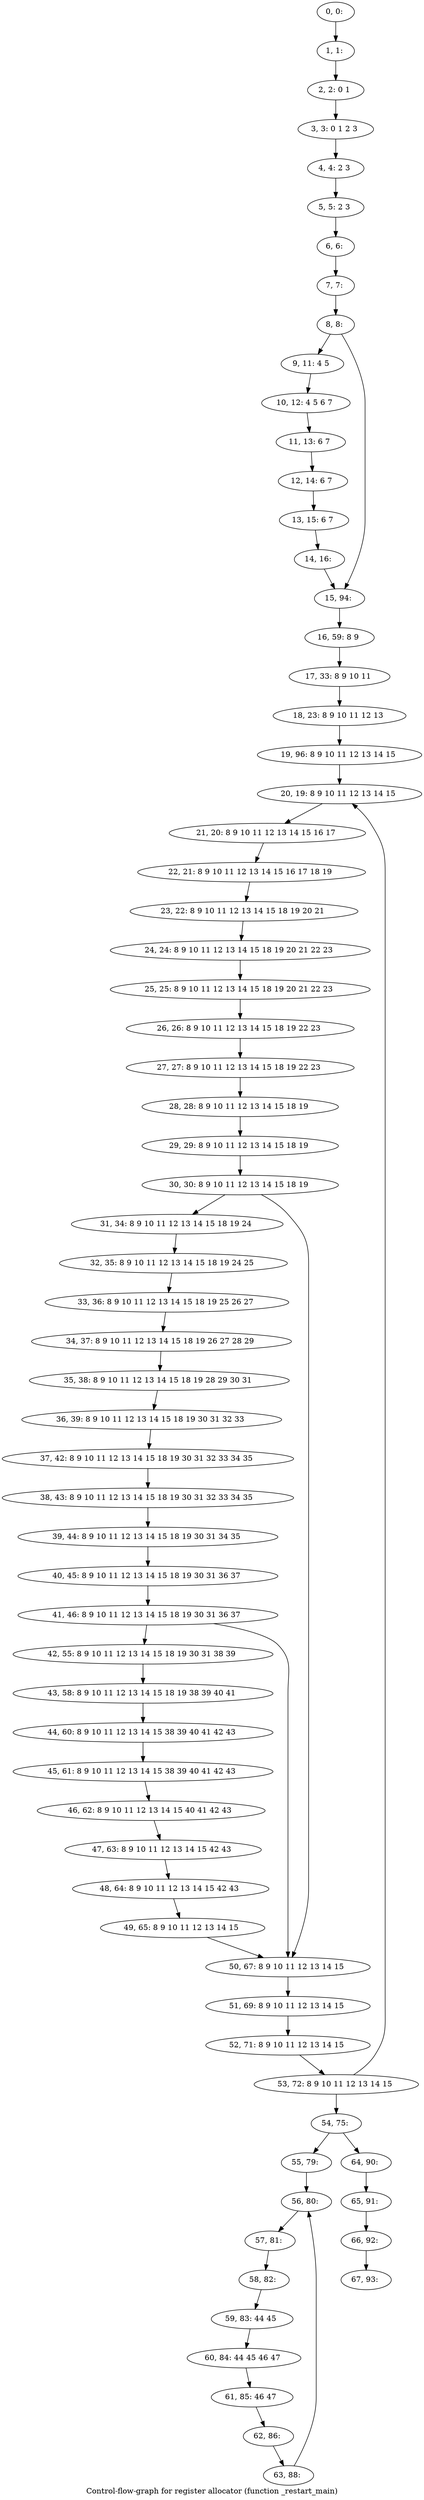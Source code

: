 digraph G {
graph [label="Control-flow-graph for register allocator (function _restart_main)"]
0[label="0, 0: "];
1[label="1, 1: "];
2[label="2, 2: 0 1 "];
3[label="3, 3: 0 1 2 3 "];
4[label="4, 4: 2 3 "];
5[label="5, 5: 2 3 "];
6[label="6, 6: "];
7[label="7, 7: "];
8[label="8, 8: "];
9[label="9, 11: 4 5 "];
10[label="10, 12: 4 5 6 7 "];
11[label="11, 13: 6 7 "];
12[label="12, 14: 6 7 "];
13[label="13, 15: 6 7 "];
14[label="14, 16: "];
15[label="15, 94: "];
16[label="16, 59: 8 9 "];
17[label="17, 33: 8 9 10 11 "];
18[label="18, 23: 8 9 10 11 12 13 "];
19[label="19, 96: 8 9 10 11 12 13 14 15 "];
20[label="20, 19: 8 9 10 11 12 13 14 15 "];
21[label="21, 20: 8 9 10 11 12 13 14 15 16 17 "];
22[label="22, 21: 8 9 10 11 12 13 14 15 16 17 18 19 "];
23[label="23, 22: 8 9 10 11 12 13 14 15 18 19 20 21 "];
24[label="24, 24: 8 9 10 11 12 13 14 15 18 19 20 21 22 23 "];
25[label="25, 25: 8 9 10 11 12 13 14 15 18 19 20 21 22 23 "];
26[label="26, 26: 8 9 10 11 12 13 14 15 18 19 22 23 "];
27[label="27, 27: 8 9 10 11 12 13 14 15 18 19 22 23 "];
28[label="28, 28: 8 9 10 11 12 13 14 15 18 19 "];
29[label="29, 29: 8 9 10 11 12 13 14 15 18 19 "];
30[label="30, 30: 8 9 10 11 12 13 14 15 18 19 "];
31[label="31, 34: 8 9 10 11 12 13 14 15 18 19 24 "];
32[label="32, 35: 8 9 10 11 12 13 14 15 18 19 24 25 "];
33[label="33, 36: 8 9 10 11 12 13 14 15 18 19 25 26 27 "];
34[label="34, 37: 8 9 10 11 12 13 14 15 18 19 26 27 28 29 "];
35[label="35, 38: 8 9 10 11 12 13 14 15 18 19 28 29 30 31 "];
36[label="36, 39: 8 9 10 11 12 13 14 15 18 19 30 31 32 33 "];
37[label="37, 42: 8 9 10 11 12 13 14 15 18 19 30 31 32 33 34 35 "];
38[label="38, 43: 8 9 10 11 12 13 14 15 18 19 30 31 32 33 34 35 "];
39[label="39, 44: 8 9 10 11 12 13 14 15 18 19 30 31 34 35 "];
40[label="40, 45: 8 9 10 11 12 13 14 15 18 19 30 31 36 37 "];
41[label="41, 46: 8 9 10 11 12 13 14 15 18 19 30 31 36 37 "];
42[label="42, 55: 8 9 10 11 12 13 14 15 18 19 30 31 38 39 "];
43[label="43, 58: 8 9 10 11 12 13 14 15 18 19 38 39 40 41 "];
44[label="44, 60: 8 9 10 11 12 13 14 15 38 39 40 41 42 43 "];
45[label="45, 61: 8 9 10 11 12 13 14 15 38 39 40 41 42 43 "];
46[label="46, 62: 8 9 10 11 12 13 14 15 40 41 42 43 "];
47[label="47, 63: 8 9 10 11 12 13 14 15 42 43 "];
48[label="48, 64: 8 9 10 11 12 13 14 15 42 43 "];
49[label="49, 65: 8 9 10 11 12 13 14 15 "];
50[label="50, 67: 8 9 10 11 12 13 14 15 "];
51[label="51, 69: 8 9 10 11 12 13 14 15 "];
52[label="52, 71: 8 9 10 11 12 13 14 15 "];
53[label="53, 72: 8 9 10 11 12 13 14 15 "];
54[label="54, 75: "];
55[label="55, 79: "];
56[label="56, 80: "];
57[label="57, 81: "];
58[label="58, 82: "];
59[label="59, 83: 44 45 "];
60[label="60, 84: 44 45 46 47 "];
61[label="61, 85: 46 47 "];
62[label="62, 86: "];
63[label="63, 88: "];
64[label="64, 90: "];
65[label="65, 91: "];
66[label="66, 92: "];
67[label="67, 93: "];
0->1 ;
1->2 ;
2->3 ;
3->4 ;
4->5 ;
5->6 ;
6->7 ;
7->8 ;
8->9 ;
8->15 ;
9->10 ;
10->11 ;
11->12 ;
12->13 ;
13->14 ;
14->15 ;
15->16 ;
16->17 ;
17->18 ;
18->19 ;
19->20 ;
20->21 ;
21->22 ;
22->23 ;
23->24 ;
24->25 ;
25->26 ;
26->27 ;
27->28 ;
28->29 ;
29->30 ;
30->31 ;
30->50 ;
31->32 ;
32->33 ;
33->34 ;
34->35 ;
35->36 ;
36->37 ;
37->38 ;
38->39 ;
39->40 ;
40->41 ;
41->42 ;
41->50 ;
42->43 ;
43->44 ;
44->45 ;
45->46 ;
46->47 ;
47->48 ;
48->49 ;
49->50 ;
50->51 ;
51->52 ;
52->53 ;
53->54 ;
53->20 ;
54->55 ;
54->64 ;
55->56 ;
56->57 ;
57->58 ;
58->59 ;
59->60 ;
60->61 ;
61->62 ;
62->63 ;
63->56 ;
64->65 ;
65->66 ;
66->67 ;
}

